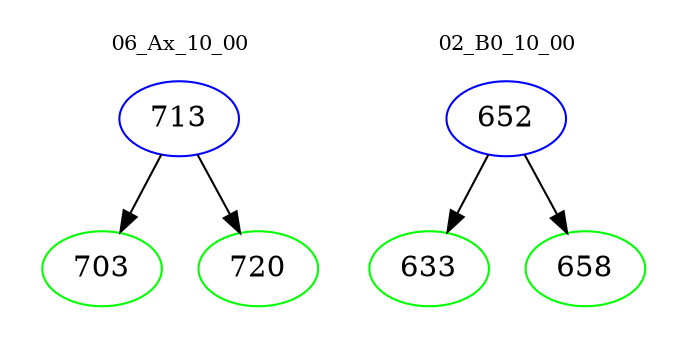digraph{
subgraph cluster_0 {
color = white
label = "06_Ax_10_00";
fontsize=10;
T0_713 [label="713", color="blue"]
T0_713 -> T0_703 [color="black"]
T0_703 [label="703", color="green"]
T0_713 -> T0_720 [color="black"]
T0_720 [label="720", color="green"]
}
subgraph cluster_1 {
color = white
label = "02_B0_10_00";
fontsize=10;
T1_652 [label="652", color="blue"]
T1_652 -> T1_633 [color="black"]
T1_633 [label="633", color="green"]
T1_652 -> T1_658 [color="black"]
T1_658 [label="658", color="green"]
}
}
